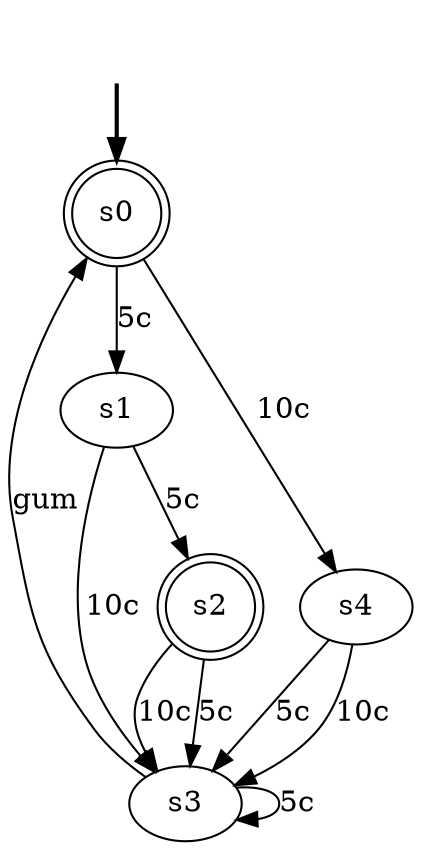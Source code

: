 digraph {
	fake [style=invisible]
	s3
	s2 [shape=doublecircle]
	s1
	s4
	s0 [root=true shape=doublecircle]
	fake -> s0 [style=bold]
	s0 -> s1 [label="5c"]
	s0 -> s4 [label="10c"]
	s1 -> s2 [label="5c"]
	s1 -> s3 [label="10c"]
	s4 -> s3 [label="5c"]
	s4 -> s3 [label="10c"]
	s2 -> s3 [label="10c"]
	s2 -> s3 [label="5c"]
	s3 -> s3 [label="5c"]
	s3 -> s0 [label=gum]
}
